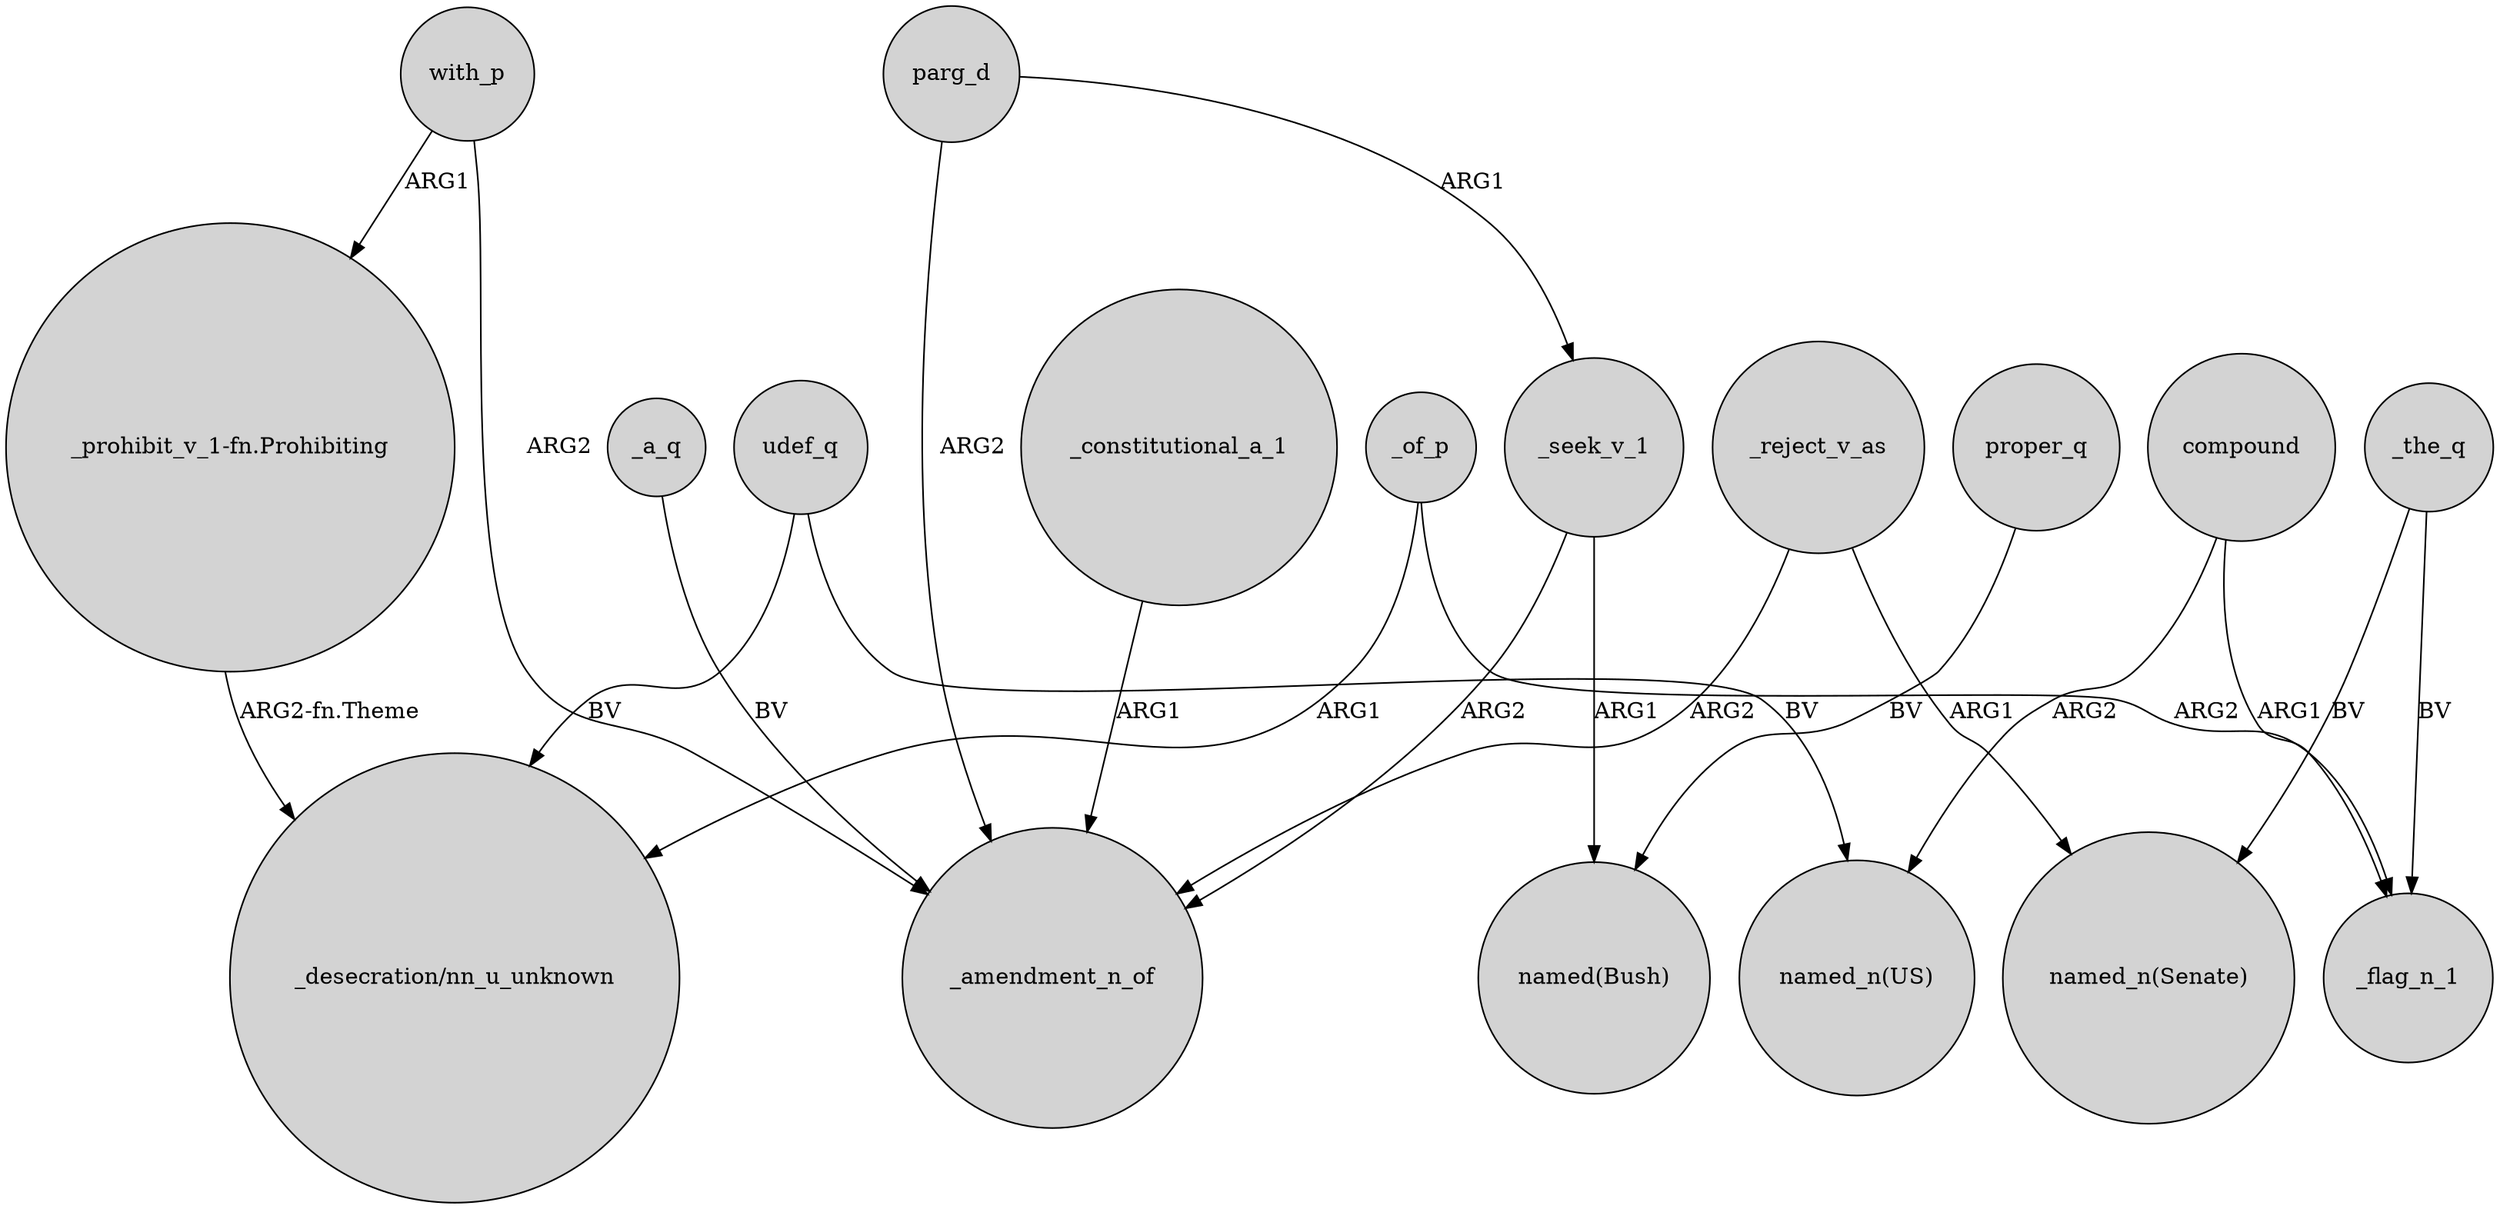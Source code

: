 digraph {
	node [shape=circle style=filled]
	udef_q -> "_desecration/nn_u_unknown" [label=BV]
	udef_q -> "named_n(US)" [label=BV]
	parg_d -> _amendment_n_of [label=ARG2]
	_a_q -> _amendment_n_of [label=BV]
	compound -> _flag_n_1 [label=ARG1]
	_seek_v_1 -> _amendment_n_of [label=ARG2]
	compound -> "named_n(US)" [label=ARG2]
	_seek_v_1 -> "named(Bush)" [label=ARG1]
	"_prohibit_v_1-fn.Prohibiting" -> "_desecration/nn_u_unknown" [label="ARG2-fn.Theme"]
	_the_q -> "named_n(Senate)" [label=BV]
	_reject_v_as -> "named_n(Senate)" [label=ARG1]
	_reject_v_as -> _amendment_n_of [label=ARG2]
	proper_q -> "named(Bush)" [label=BV]
	_of_p -> "_desecration/nn_u_unknown" [label=ARG1]
	parg_d -> _seek_v_1 [label=ARG1]
	_of_p -> _flag_n_1 [label=ARG2]
	with_p -> _amendment_n_of [label=ARG2]
	with_p -> "_prohibit_v_1-fn.Prohibiting" [label=ARG1]
	_constitutional_a_1 -> _amendment_n_of [label=ARG1]
	_the_q -> _flag_n_1 [label=BV]
}
